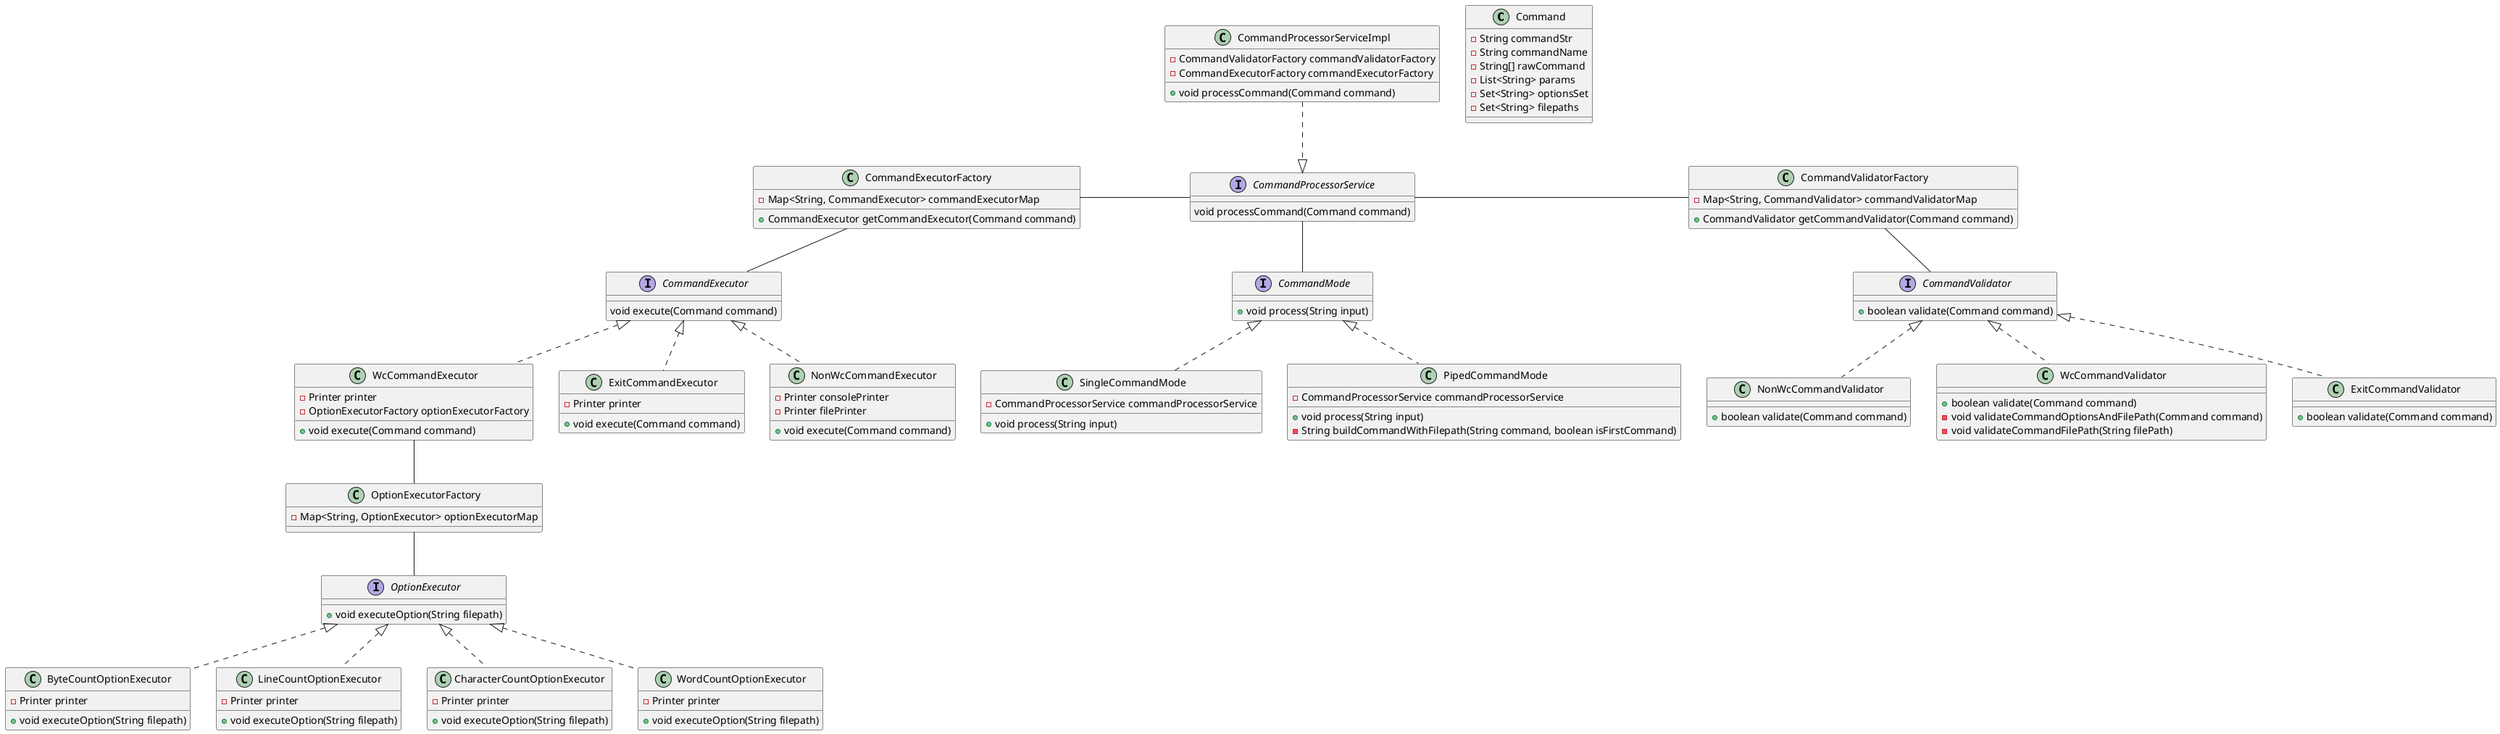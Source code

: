 @startuml
'https://plantuml.com/class-diagram

class Command {
    - String commandStr
    - String commandName
    - String[] rawCommand
    - List<String> params
    - Set<String> optionsSet
    - Set<String> filepaths
    
}

interface CommandValidator {
    + boolean validate(Command command)
}

class WcCommandValidator implements CommandValidator {
    + boolean validate(Command command)
    - void validateCommandOptionsAndFilePath(Command command)
    - void validateCommandFilePath(String filePath)
}

class ExitCommandValidator implements CommandValidator {
    + boolean validate(Command command)
}

class NonWcCommandValidator implements CommandValidator {
    + boolean validate(Command command)
}

interface CommandExecutor {
	void execute(Command command)
}

class WcCommandExecutor implements CommandExecutor {
    - Printer printer
    - OptionExecutorFactory optionExecutorFactory
    + void execute(Command command)
}

class ExitCommandExecutor implements CommandExecutor {
    - Printer printer
    + void execute(Command command)
}

class NonWcCommandExecutor implements CommandExecutor{
	-  Printer consolePrinter
	-  Printer filePrinter
	+ void execute(Command command)
}

class CommandExecutorFactory {
	- Map<String, CommandExecutor> commandExecutorMap
	+ CommandExecutor getCommandExecutor(Command command)
}

class CommandValidatorFactory {
	- Map<String, CommandValidator> commandValidatorMap
	+ CommandValidator getCommandValidator(Command command)
}

CommandValidatorFactory -down- CommandValidator
CommandExecutorFactory -down- CommandExecutor

interface CommandProcessorService {
	void processCommand(Command command)
}

class CommandProcessorServiceImpl  {
    - CommandValidatorFactory commandValidatorFactory
    - CommandExecutorFactory commandExecutorFactory
    + void processCommand(Command command)
}

CommandProcessorServiceImpl .down.|> CommandProcessorService

CommandProcessorService -right- CommandValidatorFactory
CommandProcessorService -left- CommandExecutorFactory

interface CommandMode {
	+ void process(String input)
}

class SingleCommandMode implements CommandMode {
    - CommandProcessorService commandProcessorService
    + void process(String input)
}

class PipedCommandMode implements CommandMode {
    - CommandProcessorService commandProcessorService
    + void process(String input)
    - String buildCommandWithFilepath(String command, boolean isFirstCommand)
}

CommandMode -up- CommandProcessorService

interface OptionExecutor {
	+ void executeOption(String filepath)
}

class ByteCountOptionExecutor implements OptionExecutor {
    - Printer printer
    + void executeOption(String filepath)
}

class LineCountOptionExecutor implements OptionExecutor {
    - Printer printer
    + void executeOption(String filepath)
}

class CharacterCountOptionExecutor implements OptionExecutor {
    - Printer printer
    + void executeOption(String filepath)
}

class WordCountOptionExecutor implements OptionExecutor {
    - Printer printer
    + void executeOption(String filepath)
}

class OptionExecutorFactory {
	- Map<String, OptionExecutor> optionExecutorMap
}

OptionExecutorFactory -- OptionExecutor
WcCommandExecutor -- OptionExecutorFactory

@enduml